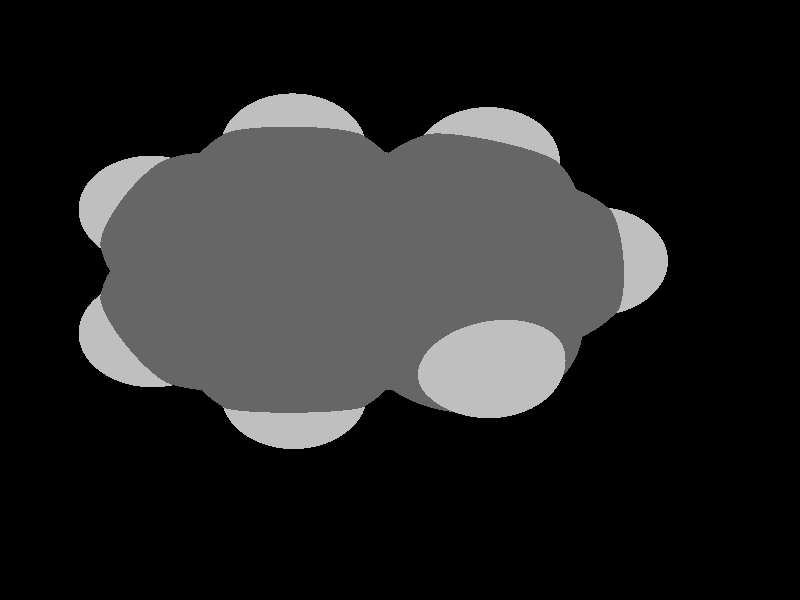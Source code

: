global_settings {
	ambient_light rgb <0.200000002980232, 0.200000002980232, 0.200000002980232>
	max_trace_level 15
}

background { color rgb <0,0,0> }

camera {
	perspective
	location <0.810041937372878, -1.59403161518673, 16.6598077863251>
	angle 40
	up <0.999995946668859, -0.00284721128404438, 5.80995015946461e-06>
	right <-0.00284721128409244, -0.999995946685737, 0> * 1
	direction <5.80992660991076e-06, -1.65421556540423e-08, -0.999999999983122> }

light_source {
	<33.4476079939476, -38.4464937348227, 47.9390761158435>
	color rgb <1, 1, 1>
	fade_distance 95.8777623017976
	fade_power 0
	spotlight
	area_light <20, 0, 0>, <0, 0, 20>, 20, 20
	circular
	orient
	point_at <-33.4476079939476, 38.4464937348227, -47.9390761158435>
}

light_source {
	<33.666413176649, 38.2554051618829, -23.969245609291>
	color rgb <0.300000011920929, 0.300000011920929, 0.300000011920929> shadowless
	fade_distance 95.8777623017976
	fade_power 0
	parallel
	point_at <-33.666413176649, -38.2554051618829, 23.969245609291>
}

#default {
	finish {ambient 0.5 diffuse 1 specular 0.2 roughness .01 metallic 1}
}

union {
cylinder {
	<0.241182675932208, -2.63675477079495, -0.000406841788309789>, 	<0.878496480794365, -3.04240925201241, -0.000314644610431666>, 0.075
	pigment { rgbt <0.400000005960464, 0.400000005960464, 0.400000005960464, 0> }
}
cylinder {
	<0.878496480794365, -3.04240925201241, -0.000314644610431666>, 	<1.51581028565652, -3.44806373322986, -0.000222447432553544>, 0.075
	pigment { rgbt <0.400000005960464, 0.400000005960464, 0.400000005960464, 0> }
}
cylinder {
	<1.44463576459496, -3.36094061610775, -0.000226266563678949>, 	<1.95635527236701, -2.94289552516033, -8.5553042144034e-05>, 0.075
	pigment { rgbt <0.400000005960464, 0.400000005960464, 0.400000005960464, 0> }
}
cylinder {
	<1.58698480671808, -3.53518685035197, -0.000218628301428125>, 	<2.09870431449012, -3.11714175940454, -7.79147798932102e-05>, 0.075
	pigment { rgbt <0.400000005960464, 0.400000005960464, 0.400000005960464, 0> }
}
cylinder {
	<1.95635527236701, -2.94289552516033, -8.5553042144034e-05>, 	<2.46807478013905, -2.5248504342129, 5.51604793908807e-05>, 0.075
	pigment { rgbt <0.400000005960464, 0.400000005960464, 0.400000005960464, 0> }
}
cylinder {
	<2.09870431449012, -3.11714175940454, -7.79147798932101e-05>, 	<2.61042382226217, -2.69909666845712, 6.27987416417045e-05>, 0.075
	pigment { rgbt <0.400000005960464, 0.400000005960464, 0.400000005960464, 0> }
}
cylinder {
	<2.53924930120061, -2.61197355133501, 5.89796105162857e-05>, 	<2.30926876522215, -1.91145614328436, 9.88425695696301e-05>, 0.075
	pigment { rgbt <0.400000005960464, 0.400000005960464, 0.400000005960464, 0> }
}
cylinder {
	<2.30926876522215, -1.91145614328436, 9.88425695696301e-05>, 	<2.07928822924369, -1.2109387352337, 0.000138705528622975>, 0.075
	pigment { rgbt <0.400000005960464, 0.400000005960464, 0.400000005960464, 0> }
}
cylinder {
	<1.98176020364597, -1.15486258892544, 0.000132522992299936>, 	<2.32988977014075, -0.54939322130859, 6.31702279884489e-05>, 0.075
	pigment { rgbt <0.400000005960464, 0.400000005960464, 0.400000005960464, 0> }
}
cylinder {
	<2.17681625484142, -1.26701488154196, 0.000144888064946027>, 	<2.5249458213362, -0.661545513925111, 7.55353006345395e-05>, 0.075
	pigment { rgbt <0.400000005960464, 0.400000005960464, 0.400000005960464, 0> }
}
cylinder {
	<2.32988977014075, -0.54939322130859, 6.31702279884489e-05>, 	<2.67801933663553, 0.0560761463082605, -6.18253632303842e-06>, 0.075
	pigment { rgbt <0.400000005960464, 0.400000005960464, 0.400000005960464, 0> }
}
cylinder {
	<2.5249458213362, -0.661545513925111, 7.55353006345395e-05>, 	<2.87307538783099, -0.0560761463082607, 6.18253632305219e-06>, 0.075
	pigment { rgbt <0.400000005960464, 0.400000005960464, 0.400000005960464, 0> }
}
cylinder {
	<2.77554736223326, -9.88304519058071e-17, -2.34401457563274e-33>, 	<2.42853651201126, 0.596105954162584, -0.000169529105716461>, 0.075
	pigment { rgbt <0.400000005960464, 0.400000005960464, 0.400000005960464, 0> }
}
cylinder {
	<2.42853651201126, 0.596105954162584, -0.000169529105716461>, 	<2.08152566178925, 1.19221190832517, -0.000339058211432922>, 0.075
	pigment { rgbt <0.400000005960464, 0.400000005960464, 0.400000005960464, 0> }
}
cylinder {
	<2.081204628706, 1.0797123663935, -0.00034076833554728>, 	<1.38959756549398, 1.0816859617768, -0.000240585930212245>, 0.075
	pigment { rgbt <0.400000005960464, 0.400000005960464, 0.400000005960464, 0> }
}
cylinder {
	<2.08184669487251, 1.30471145025684, -0.00033734808731855>, 	<1.39023963166049, 1.30668504564013, -0.000237165681983516>, 0.075
	pigment { rgbt <0.400000005960464, 0.400000005960464, 0.400000005960464, 0> }
}
cylinder {
	<1.38959756549398, 1.0816859617768, -0.000240585930212245>, 	<0.697990502281968, 1.08365955716009, -0.000140403524877211>, 0.075
	pigment { rgbt <0.400000005960464, 0.400000005960464, 0.400000005960464, 0> }
}
cylinder {
	<1.39023963166049, 1.30668504564013, -0.000237165681983516>, 	<0.698632568448477, 1.30865864102343, -0.000136983276648482>, 0.075
	pigment { rgbt <0.400000005960464, 0.400000005960464, 0.400000005960464, 0> }
}
cylinder {
	<0.698311535365223, 1.19615909909176, -0.000138693400762853>, 	<0.349155767682611, 0.598079549545879, -6.93467003814267e-05>, 0.075
	pigment { rgbt <0.400000005960464, 0.400000005960464, 0.400000005960464, 0> }
}
cylinder {
	<0.349155767682611, 0.598079549545879, -6.93467003814267e-05>, 	<0, 0, 0>, 0.075
	pigment { rgbt <0.400000005960464, 0.400000005960464, 0.400000005960464, 0> }
}
cylinder {
	<0.0976484718595099, 0.0558661425334506, 7.86985889228573e-06>, 	<0.439065819981261, -0.540897481408172, -7.30101331076844e-05>, 0.075
	pigment { rgbt <0.400000005960464, 0.400000005960464, 0.400000005960464, 0> }
}
cylinder {
	<-0.0976484718595099, -0.0558661425334506, -7.86985889227195e-06>, 	<0.243768876262241, -0.652629766475073, -8.87498508922421e-05>, 0.075
	pigment { rgbt <0.400000005960464, 0.400000005960464, 0.400000005960464, 0> }
}
cylinder {
	<0.439065819981261, -0.540897481408172, -7.30101331076844e-05>, 	<0.780483168103011, -1.13766110534979, -0.000153890125107655>, 0.075
	pigment { rgbt <0.400000005960464, 0.400000005960464, 0.400000005960464, 0> }
}
cylinder {
	<0.243768876262241, -0.652629766475073, -8.87498508922421e-05>, 	<0.585186224383991, -1.24939339041669, -0.000169629842892212>, 0.075
	pigment { rgbt <0.400000005960464, 0.400000005960464, 0.400000005960464, 0> }
}
cylinder {
	<0.241182675932208, -2.63675477079495, -0.000406841788309789>, 	<0.462008686087855, -1.9151410093391, -0.000284300886154865>, 0.075
	pigment { rgbt <0.400000005960464, 0.400000005960464, 0.400000005960464, 0> }
}
cylinder {
	<0.462008686087855, -1.9151410093391, -0.000284300886154865>, 	<0.682834696243501, -1.19352724788324, -0.00016175998399994>, 0.075
	pigment { rgbt <0.400000005960464, 0.400000005960464, 0.400000005960464, 0> }
}
cylinder {
	<2.07928822924369, -1.2109387352337, 0.000138705528622975>, 	<1.3810614627436, -1.20223299155847, -1.15272276884829e-05>, 0.075
	pigment { rgbt <0.400000005960464, 0.400000005960464, 0.400000005960464, 0> }
}
cylinder {
	<1.3810614627436, -1.20223299155847, -1.15272276884829e-05>, 	<0.682834696243501, -1.19352724788324, -0.00016175998399994>, 0.075
	pigment { rgbt <0.400000005960464, 0.400000005960464, 0.400000005960464, 0> }
}
cylinder {
	<0.241182675932208, -2.63675477079495, -0.000406841788309789>, 	<-0.116065671547034, -2.76860255116563, -0.547394146652184>, 0.075
	pigment { rgbt <0.400000005960464, 0.400000005960464, 0.400000005960464, 0> }
}
cylinder {
	<-0.116065671547034, -2.76860255116563, -0.547394146652184>, 	<-0.343061953456941, -2.8523788824864, -0.894950924261169>, 0.075
	pigment { rgbt <0.75, 0.75, 0.75, 0> }
}
cylinder {
	<0.241182675932208, -2.63675477079495, -0.000406841788309789>, 	<-0.116261691266238, -2.76873473321998, 0.546459535041801>, 0.075
	pigment { rgbt <0.400000005960464, 0.400000005960464, 0.400000005960464, 0> }
}
cylinder {
	<-0.116261691266238, -2.76873473321998, 0.546459535041801>, 	<-0.34338878628723, -2.85259736533115, 0.893949054900761>, 0.075
	pigment { rgbt <0.75, 0.75, 0.75, 0> }
}
cylinder {
	<1.51581028565652, -3.44806373322986, -0.000222447432553544>, 	<1.55489547458551, -4.1084013049691, -0.000103196534763302>, 0.075
	pigment { rgbt <0.400000005960464, 0.400000005960464, 0.400000005960464, 0> }
}
cylinder {
	<1.55489547458551, -4.1084013049691, -0.000103196534763302>, 	<1.57962269340354, -4.52616343117594, -2.77525334751279e-05>, 0.075
	pigment { rgbt <0.75, 0.75, 0.75, 0> }
}
cylinder {
	<2.53924930120061, -2.61197355133501, 5.89796105162857e-05>, 	<3.17421280546559, -2.79745924303727, 0.000348029783931988>, 0.075
	pigment { rgbt <0.400000005960464, 0.400000005960464, 0.400000005960464, 0> }
}
cylinder {
	<3.17421280546559, -2.79745924303727, 0.000348029783931988>, 	<3.57592479056601, -2.91480744481729, 0.000530898434140241>, 0.075
	pigment { rgbt <0.75, 0.75, 0.75, 0> }
}
cylinder {
	<2.77554736223326, -9.88304519058071e-17, -2.34401457563274e-33>, 	<3.43706100249944, 0.00173278435958664, 0.00035393150749957>, 0.075
	pigment { rgbt <0.400000005960464, 0.400000005960464, 0.400000005960464, 0> }
}
cylinder {
	<3.43706100249944, 0.00173278435958664, 0.00035393150749957>, 	<3.85557551119917, 0.0028290510890878, 0.000577850504717725>, 0.075
	pigment { rgbt <0.75, 0.75, 0.75, 0> }
}
cylinder {
	<2.08152566178925, 1.19221190832517, -0.000339058211432922>, 	<2.41208395763572, 1.76521024573242, -0.000432474969128577>, 0.075
	pigment { rgbt <0.400000005960464, 0.400000005960464, 0.400000005960464, 0> }
}
cylinder {
	<2.41208395763572, 1.76521024573242, -0.000432474969128577>, 	<2.62121456797846, 2.12772267858634, -0.00049157590169814>, 0.075
	pigment { rgbt <0.75, 0.75, 0.75, 0> }
}
cylinder {
	<0.698311535365223, 1.19615909909176, -0.000138693400762853>, 	<0.369775807244306, 1.77032716774482, 8.79058366903497e-05>, 0.075
	pigment { rgbt <0.400000005960464, 0.400000005960464, 0.400000005960464, 0> }
}
cylinder {
	<0.369775807244306, 1.77032716774482, 8.79058366903497e-05>, 	<0.161923570865814, 2.13358177572686, 0.000231266677642706>, 0.075
	pigment { rgbt <0.75, 0.75, 0.75, 0> }
}
cylinder {
	<0, 0, 0>, 	<-0.661502073013371, 0.00292257546423193, 0.000319859348474429>, 0.075
	pigment { rgbt <0.400000005960464, 0.400000005960464, 0.400000005960464, 0> }
}
cylinder {
	<-0.661502073013371, 0.00292257546423193, 0.000319859348474429>, 	<-1.08000654601983, 0.00477156574616455, 0.000522220873147649>, 0.075
	pigment { rgbt <0.75, 0.75, 0.75, 0> }
}
sphere {
	<0.241182675932208, -2.63675477079495, -0.000406841788309789>, 0.4104
	pigment { rgbt <0.400000005960464, 0.400000005960464, 0.400000005960464,0> }
}
sphere {
	<1.51581028565652, -3.44806373322986, -0.000222447432553544>, 0.4104
	pigment { rgbt <0.400000005960464, 0.400000005960464, 0.400000005960464,0> }
}
sphere {
	<2.53924930120061, -2.61197355133501, 5.89796105162857e-05>, 0.4104
	pigment { rgbt <0.400000005960464, 0.400000005960464, 0.400000005960464,0> }
}
sphere {
	<2.07928822924369, -1.2109387352337, 0.000138705528622975>, 0.4104
	pigment { rgbt <0.400000005960464, 0.400000005960464, 0.400000005960464,0> }
}
sphere {
	<2.77554736223326, -9.88304519058071e-17, -2.34401457563274e-33>, 0.4104
	pigment { rgbt <0.400000005960464, 0.400000005960464, 0.400000005960464,0> }
}
sphere {
	<2.08152566178925, 1.19221190832517, -0.000339058211432922>, 0.4104
	pigment { rgbt <0.400000005960464, 0.400000005960464, 0.400000005960464,0> }
}
sphere {
	<0.698311535365223, 1.19615909909176, -0.000138693400762853>, 0.4104
	pigment { rgbt <0.400000005960464, 0.400000005960464, 0.400000005960464,0> }
}
sphere {
	<0, 0, 0>, 0.4104
	pigment { rgbt <0.400000005960464, 0.400000005960464, 0.400000005960464,0> }
}
sphere {
	<0.682834696243501, -1.19352724788324, -0.00016175998399994>, 0.4104
	pigment { rgbt <0.400000005960464, 0.400000005960464, 0.400000005960464,0> }
}
sphere {
	<-0.343061953456941, -2.8523788824864, -0.894950924261169>, 0.1674
	pigment { rgbt <0.75, 0.75, 0.75,0> }
}
sphere {
	<-0.34338878628723, -2.85259736533115, 0.893949054900761>, 0.1674
	pigment { rgbt <0.75, 0.75, 0.75,0> }
}
sphere {
	<1.57962269340354, -4.52616343117594, -2.77525334751279e-05>, 0.1674
	pigment { rgbt <0.75, 0.75, 0.75,0> }
}
sphere {
	<3.57592479056601, -2.91480744481729, 0.000530898434140241>, 0.1674
	pigment { rgbt <0.75, 0.75, 0.75,0> }
}
sphere {
	<3.85557551119917, 0.0028290510890878, 0.000577850504717725>, 0.1674
	pigment { rgbt <0.75, 0.75, 0.75,0> }
}
sphere {
	<2.62121456797846, 2.12772267858634, -0.00049157590169814>, 0.1674
	pigment { rgbt <0.75, 0.75, 0.75,0> }
}
sphere {
	<0.161923570865814, 2.13358177572686, 0.000231266677642706>, 0.1674
	pigment { rgbt <0.75, 0.75, 0.75,0> }
}
sphere {
	<-1.08000654601983, 0.00477156574616455, 0.000522220873147649>, 0.1674
	pigment { rgbt <0.75, 0.75, 0.75,0> }
}
}
merge {
}
union {
}
merge {
sphere {
	<0.241182675932208, -2.63675477079495, -0.000406841788309789>, 1.69983
	pigment { rgbt <0, 0, 0,0> }
}
sphere {
	<1.51581028565652, -3.44806373322986, -0.000222447432553544>, 1.69983
	pigment { rgbt <0, 0, 0,0> }
}
sphere {
	<2.53924930120061, -2.61197355133501, 5.89796105162857e-05>, 1.69983
	pigment { rgbt <0, 0, 0,0> }
}
sphere {
	<2.07928822924369, -1.2109387352337, 0.000138705528622975>, 1.69983
	pigment { rgbt <0, 0, 0,0> }
}
sphere {
	<2.77554736223326, -9.88304519058071e-17, -2.34401457563274e-33>, 1.69983
	pigment { rgbt <0, 0, 0,0> }
}
sphere {
	<2.08152566178925, 1.19221190832517, -0.000339058211432922>, 1.69983
	pigment { rgbt <0, 0, 0,0> }
}
sphere {
	<0.698311535365223, 1.19615909909176, -0.000138693400762853>, 1.69983
	pigment { rgbt <0, 0, 0,0> }
}
sphere {
	<0, 0, 0>, 1.69983
	pigment { rgbt <0, 0, 0,0> }
}
sphere {
	<0.682834696243501, -1.19352724788324, -0.00016175998399994>, 1.69983
	pigment { rgbt <0, 0, 0,0> }
}
sphere {
	<-0.343061953456941, -2.8523788824864, -0.894950924261169>, 1.09989
	pigment { rgbt <0, 0, 0,0> }
}
sphere {
	<-0.34338878628723, -2.85259736533115, 0.893949054900761>, 1.09989
	pigment { rgbt <0, 0, 0,0> }
}
sphere {
	<1.57962269340354, -4.52616343117594, -2.77525334751279e-05>, 1.09989
	pigment { rgbt <0, 0, 0,0> }
}
sphere {
	<3.57592479056601, -2.91480744481729, 0.000530898434140241>, 1.09989
	pigment { rgbt <0, 0, 0,0> }
}
sphere {
	<3.85557551119917, 0.0028290510890878, 0.000577850504717725>, 1.09989
	pigment { rgbt <0, 0, 0,0> }
}
sphere {
	<2.62121456797846, 2.12772267858634, -0.00049157590169814>, 1.09989
	pigment { rgbt <0, 0, 0,0> }
}
sphere {
	<0.161923570865814, 2.13358177572686, 0.000231266677642706>, 1.09989
	pigment { rgbt <0, 0, 0,0> }
}
sphere {
	<-1.08000654601983, 0.00477156574616455, 0.000522220873147649>, 1.09989
	pigment { rgbt <0, 0, 0,0> }
}
sphere {
	<0.241182675932208, -2.63675477079495, -0.000406841788309789>, 1.7
	pigment { rgbt <0.400000005960464, 0.400000005960464, 0.400000005960464,0.350000023841858> }
}
sphere {
	<1.51581028565652, -3.44806373322986, -0.000222447432553544>, 1.7
	pigment { rgbt <0.400000005960464, 0.400000005960464, 0.400000005960464,0.350000023841858> }
}
sphere {
	<2.53924930120061, -2.61197355133501, 5.89796105162857e-05>, 1.7
	pigment { rgbt <0.400000005960464, 0.400000005960464, 0.400000005960464,0.350000023841858> }
}
sphere {
	<2.07928822924369, -1.2109387352337, 0.000138705528622975>, 1.7
	pigment { rgbt <0.400000005960464, 0.400000005960464, 0.400000005960464,0.350000023841858> }
}
sphere {
	<2.77554736223326, -9.88304519058071e-17, -2.34401457563274e-33>, 1.7
	pigment { rgbt <0.400000005960464, 0.400000005960464, 0.400000005960464,0.350000023841858> }
}
sphere {
	<2.08152566178925, 1.19221190832517, -0.000339058211432922>, 1.7
	pigment { rgbt <0.400000005960464, 0.400000005960464, 0.400000005960464,0.350000023841858> }
}
sphere {
	<0.698311535365223, 1.19615909909176, -0.000138693400762853>, 1.7
	pigment { rgbt <0.400000005960464, 0.400000005960464, 0.400000005960464,0.350000023841858> }
}
sphere {
	<0, 0, 0>, 1.7
	pigment { rgbt <0.400000005960464, 0.400000005960464, 0.400000005960464,0.350000023841858> }
}
sphere {
	<0.682834696243501, -1.19352724788324, -0.00016175998399994>, 1.7
	pigment { rgbt <0.400000005960464, 0.400000005960464, 0.400000005960464,0.350000023841858> }
}
sphere {
	<-0.343061953456941, -2.8523788824864, -0.894950924261169>, 1.1
	pigment { rgbt <0.75, 0.75, 0.75,0.350000023841858> }
}
sphere {
	<-0.34338878628723, -2.85259736533115, 0.893949054900761>, 1.1
	pigment { rgbt <0.75, 0.75, 0.75,0.350000023841858> }
}
sphere {
	<1.57962269340354, -4.52616343117594, -2.77525334751279e-05>, 1.1
	pigment { rgbt <0.75, 0.75, 0.75,0.350000023841858> }
}
sphere {
	<3.57592479056601, -2.91480744481729, 0.000530898434140241>, 1.1
	pigment { rgbt <0.75, 0.75, 0.75,0.350000023841858> }
}
sphere {
	<3.85557551119917, 0.0028290510890878, 0.000577850504717725>, 1.1
	pigment { rgbt <0.75, 0.75, 0.75,0.350000023841858> }
}
sphere {
	<2.62121456797846, 2.12772267858634, -0.00049157590169814>, 1.1
	pigment { rgbt <0.75, 0.75, 0.75,0.350000023841858> }
}
sphere {
	<0.161923570865814, 2.13358177572686, 0.000231266677642706>, 1.1
	pigment { rgbt <0.75, 0.75, 0.75,0.350000023841858> }
}
sphere {
	<-1.08000654601983, 0.00477156574616455, 0.000522220873147649>, 1.1
	pigment { rgbt <0.75, 0.75, 0.75,0.350000023841858> }
}
}
